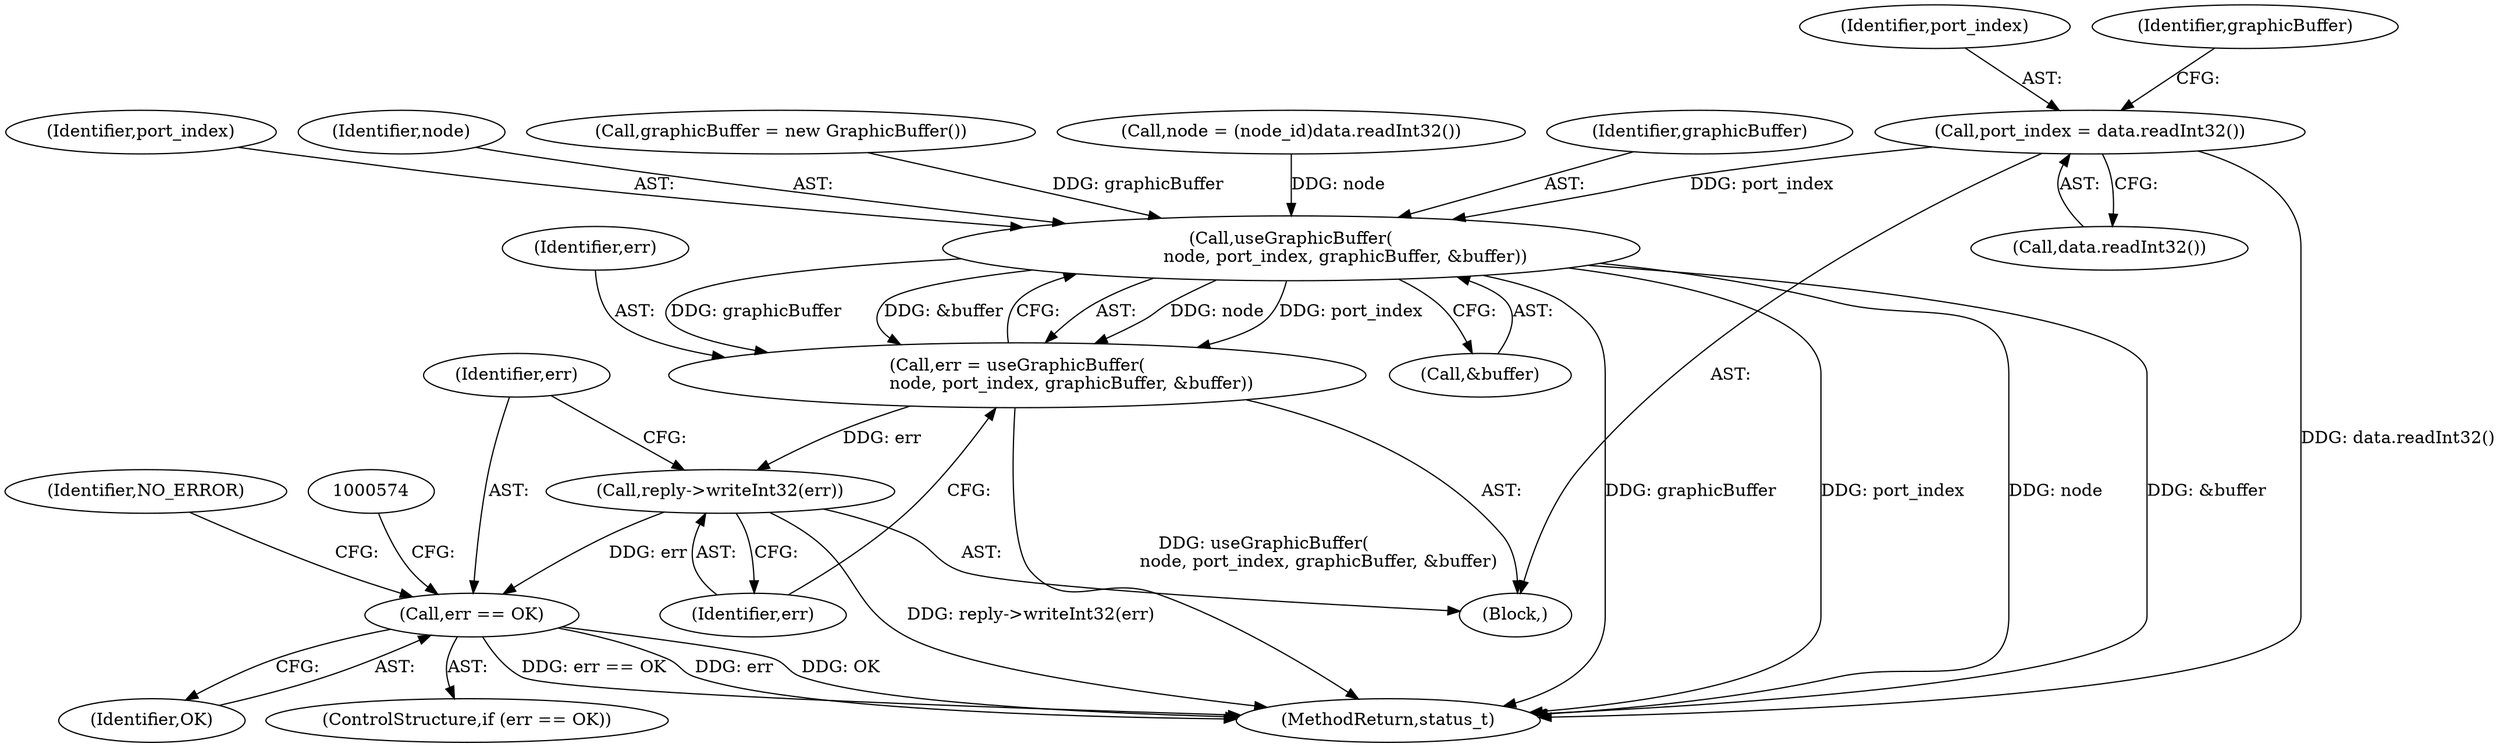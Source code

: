 digraph "0_Android_1171e7c047bf79e7c93342bb6a812c9edd86aa84@API" {
"1000544" [label="(Call,port_index = data.readInt32())"];
"1000559" [label="(Call,useGraphicBuffer(\n                    node, port_index, graphicBuffer, &buffer))"];
"1000557" [label="(Call,err = useGraphicBuffer(\n                    node, port_index, graphicBuffer, &buffer))"];
"1000565" [label="(Call,reply->writeInt32(err))"];
"1000568" [label="(Call,err == OK)"];
"1000567" [label="(ControlStructure,if (err == OK))"];
"1000570" [label="(Identifier,OK)"];
"1000568" [label="(Call,err == OK)"];
"1000562" [label="(Identifier,graphicBuffer)"];
"1000545" [label="(Identifier,port_index)"];
"1000561" [label="(Identifier,port_index)"];
"1000563" [label="(Call,&buffer)"];
"1000560" [label="(Identifier,node)"];
"1000559" [label="(Call,useGraphicBuffer(\n                    node, port_index, graphicBuffer, &buffer))"];
"1001056" [label="(MethodReturn,status_t)"];
"1000577" [label="(Identifier,NO_ERROR)"];
"1000546" [label="(Call,data.readInt32())"];
"1000544" [label="(Call,port_index = data.readInt32())"];
"1000532" [label="(Block,)"];
"1000549" [label="(Identifier,graphicBuffer)"];
"1000569" [label="(Identifier,err)"];
"1000558" [label="(Identifier,err)"];
"1000548" [label="(Call,graphicBuffer = new GraphicBuffer())"];
"1000566" [label="(Identifier,err)"];
"1000538" [label="(Call,node = (node_id)data.readInt32())"];
"1000565" [label="(Call,reply->writeInt32(err))"];
"1000557" [label="(Call,err = useGraphicBuffer(\n                    node, port_index, graphicBuffer, &buffer))"];
"1000544" -> "1000532"  [label="AST: "];
"1000544" -> "1000546"  [label="CFG: "];
"1000545" -> "1000544"  [label="AST: "];
"1000546" -> "1000544"  [label="AST: "];
"1000549" -> "1000544"  [label="CFG: "];
"1000544" -> "1001056"  [label="DDG: data.readInt32()"];
"1000544" -> "1000559"  [label="DDG: port_index"];
"1000559" -> "1000557"  [label="AST: "];
"1000559" -> "1000563"  [label="CFG: "];
"1000560" -> "1000559"  [label="AST: "];
"1000561" -> "1000559"  [label="AST: "];
"1000562" -> "1000559"  [label="AST: "];
"1000563" -> "1000559"  [label="AST: "];
"1000557" -> "1000559"  [label="CFG: "];
"1000559" -> "1001056"  [label="DDG: node"];
"1000559" -> "1001056"  [label="DDG: &buffer"];
"1000559" -> "1001056"  [label="DDG: graphicBuffer"];
"1000559" -> "1001056"  [label="DDG: port_index"];
"1000559" -> "1000557"  [label="DDG: node"];
"1000559" -> "1000557"  [label="DDG: port_index"];
"1000559" -> "1000557"  [label="DDG: graphicBuffer"];
"1000559" -> "1000557"  [label="DDG: &buffer"];
"1000538" -> "1000559"  [label="DDG: node"];
"1000548" -> "1000559"  [label="DDG: graphicBuffer"];
"1000557" -> "1000532"  [label="AST: "];
"1000558" -> "1000557"  [label="AST: "];
"1000566" -> "1000557"  [label="CFG: "];
"1000557" -> "1001056"  [label="DDG: useGraphicBuffer(\n                    node, port_index, graphicBuffer, &buffer)"];
"1000557" -> "1000565"  [label="DDG: err"];
"1000565" -> "1000532"  [label="AST: "];
"1000565" -> "1000566"  [label="CFG: "];
"1000566" -> "1000565"  [label="AST: "];
"1000569" -> "1000565"  [label="CFG: "];
"1000565" -> "1001056"  [label="DDG: reply->writeInt32(err)"];
"1000565" -> "1000568"  [label="DDG: err"];
"1000568" -> "1000567"  [label="AST: "];
"1000568" -> "1000570"  [label="CFG: "];
"1000569" -> "1000568"  [label="AST: "];
"1000570" -> "1000568"  [label="AST: "];
"1000574" -> "1000568"  [label="CFG: "];
"1000577" -> "1000568"  [label="CFG: "];
"1000568" -> "1001056"  [label="DDG: err == OK"];
"1000568" -> "1001056"  [label="DDG: err"];
"1000568" -> "1001056"  [label="DDG: OK"];
}
